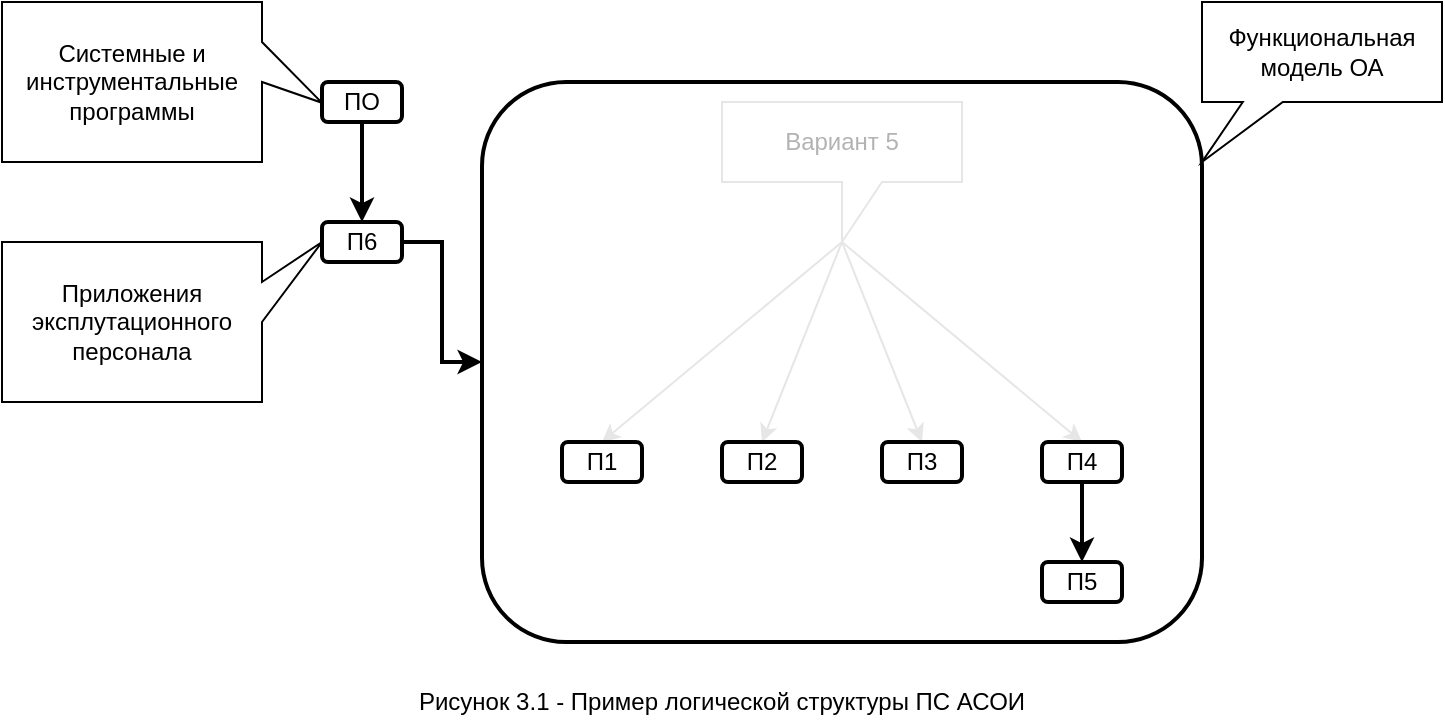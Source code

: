 <mxfile version="16.5.1" type="device"><diagram id="tF_YezjC6LIVZbt-ZhsO" name="Page-1"><mxGraphModel dx="1038" dy="660" grid="1" gridSize="10" guides="1" tooltips="1" connect="1" arrows="1" fold="1" page="1" pageScale="1" pageWidth="850" pageHeight="1100" math="0" shadow="0"><root><mxCell id="0"/><mxCell id="1" parent="0"/><mxCell id="RJur4ESeVO7xc8anwSFw-15" value="" style="rounded=1;whiteSpace=wrap;html=1;fillColor=none;strokeWidth=2;" parent="1" vertex="1"><mxGeometry x="280" y="80" width="360" height="280" as="geometry"/></mxCell><mxCell id="RJur4ESeVO7xc8anwSFw-22" style="rounded=0;orthogonalLoop=1;jettySize=auto;html=1;exitX=0;exitY=0;exitDx=60;exitDy=70;exitPerimeter=0;entryX=0.5;entryY=0;entryDx=0;entryDy=0;strokeColor=#E6E6E6;fontColor=#B3B3B3;" parent="1" source="RJur4ESeVO7xc8anwSFw-20" target="RJur4ESeVO7xc8anwSFw-7" edge="1"><mxGeometry relative="1" as="geometry"/></mxCell><mxCell id="RJur4ESeVO7xc8anwSFw-23" style="edgeStyle=none;rounded=0;orthogonalLoop=1;jettySize=auto;html=1;exitX=0;exitY=0;exitDx=60;exitDy=70;exitPerimeter=0;entryX=0.5;entryY=0;entryDx=0;entryDy=0;strokeColor=#E6E6E6;fontColor=#B3B3B3;" parent="1" source="RJur4ESeVO7xc8anwSFw-20" target="RJur4ESeVO7xc8anwSFw-9" edge="1"><mxGeometry relative="1" as="geometry"/></mxCell><mxCell id="RJur4ESeVO7xc8anwSFw-24" style="edgeStyle=none;rounded=0;orthogonalLoop=1;jettySize=auto;html=1;exitX=0;exitY=0;exitDx=60;exitDy=70;exitPerimeter=0;entryX=0.5;entryY=0;entryDx=0;entryDy=0;strokeColor=#E6E6E6;fontColor=#B3B3B3;" parent="1" source="RJur4ESeVO7xc8anwSFw-20" target="RJur4ESeVO7xc8anwSFw-10" edge="1"><mxGeometry relative="1" as="geometry"/></mxCell><mxCell id="RJur4ESeVO7xc8anwSFw-25" style="edgeStyle=none;rounded=0;orthogonalLoop=1;jettySize=auto;html=1;exitX=0;exitY=0;exitDx=60;exitDy=70;exitPerimeter=0;entryX=0.5;entryY=0;entryDx=0;entryDy=0;strokeColor=#E6E6E6;fontColor=#B3B3B3;" parent="1" source="RJur4ESeVO7xc8anwSFw-20" target="RJur4ESeVO7xc8anwSFw-11" edge="1"><mxGeometry relative="1" as="geometry"/></mxCell><mxCell id="RJur4ESeVO7xc8anwSFw-20" value="Вариант 5" style="shape=callout;whiteSpace=wrap;html=1;perimeter=calloutPerimeter;fillColor=none;strokeColor=#E6E6E6;fontColor=#B3B3B3;" parent="1" vertex="1"><mxGeometry x="400" y="90" width="120" height="70" as="geometry"/></mxCell><mxCell id="RJur4ESeVO7xc8anwSFw-1" value="Системные и инструментальные программы" style="shape=callout;whiteSpace=wrap;html=1;perimeter=calloutPerimeter;position2=0.37;base=20;direction=north;" parent="1" vertex="1"><mxGeometry x="40" y="40" width="160" height="80" as="geometry"/></mxCell><mxCell id="RJur4ESeVO7xc8anwSFw-2" value="Приложения эксплутационного персонала" style="shape=callout;whiteSpace=wrap;html=1;perimeter=calloutPerimeter;position2=1;direction=north;" parent="1" vertex="1"><mxGeometry x="40" y="160" width="160" height="80" as="geometry"/></mxCell><mxCell id="RJur4ESeVO7xc8anwSFw-3" value="Функциональная модель ОА" style="shape=callout;whiteSpace=wrap;html=1;perimeter=calloutPerimeter;position2=0;size=30;position=0.17;" parent="1" vertex="1"><mxGeometry x="640" y="40" width="120" height="80" as="geometry"/></mxCell><mxCell id="RJur4ESeVO7xc8anwSFw-16" style="edgeStyle=orthogonalEdgeStyle;rounded=0;orthogonalLoop=1;jettySize=auto;html=1;exitX=0.5;exitY=1;exitDx=0;exitDy=0;entryX=0.5;entryY=0;entryDx=0;entryDy=0;strokeWidth=2;" parent="1" source="RJur4ESeVO7xc8anwSFw-4" target="RJur4ESeVO7xc8anwSFw-6" edge="1"><mxGeometry relative="1" as="geometry"/></mxCell><mxCell id="RJur4ESeVO7xc8anwSFw-4" value="ПО" style="rounded=1;whiteSpace=wrap;html=1;strokeWidth=2;" parent="1" vertex="1"><mxGeometry x="200" y="80" width="40" height="20" as="geometry"/></mxCell><mxCell id="RJur4ESeVO7xc8anwSFw-17" style="edgeStyle=orthogonalEdgeStyle;rounded=0;orthogonalLoop=1;jettySize=auto;html=1;exitX=1;exitY=0.5;exitDx=0;exitDy=0;entryX=0;entryY=0.5;entryDx=0;entryDy=0;strokeWidth=2;" parent="1" source="RJur4ESeVO7xc8anwSFw-6" target="RJur4ESeVO7xc8anwSFw-15" edge="1"><mxGeometry relative="1" as="geometry"/></mxCell><mxCell id="RJur4ESeVO7xc8anwSFw-6" value="П6" style="rounded=1;whiteSpace=wrap;html=1;strokeWidth=2;" parent="1" vertex="1"><mxGeometry x="200" y="150" width="40" height="20" as="geometry"/></mxCell><mxCell id="RJur4ESeVO7xc8anwSFw-7" value="П1" style="rounded=1;whiteSpace=wrap;html=1;strokeWidth=2;" parent="1" vertex="1"><mxGeometry x="320" y="260" width="40" height="20" as="geometry"/></mxCell><mxCell id="RJur4ESeVO7xc8anwSFw-9" value="П2" style="rounded=1;whiteSpace=wrap;html=1;strokeWidth=2;" parent="1" vertex="1"><mxGeometry x="400" y="260" width="40" height="20" as="geometry"/></mxCell><mxCell id="RJur4ESeVO7xc8anwSFw-10" value="П3" style="rounded=1;whiteSpace=wrap;html=1;strokeWidth=2;" parent="1" vertex="1"><mxGeometry x="480" y="260" width="40" height="20" as="geometry"/></mxCell><mxCell id="RJur4ESeVO7xc8anwSFw-19" style="edgeStyle=orthogonalEdgeStyle;rounded=0;orthogonalLoop=1;jettySize=auto;html=1;exitX=0.5;exitY=1;exitDx=0;exitDy=0;entryX=0.5;entryY=0;entryDx=0;entryDy=0;strokeWidth=2;" parent="1" source="RJur4ESeVO7xc8anwSFw-11" target="RJur4ESeVO7xc8anwSFw-14" edge="1"><mxGeometry relative="1" as="geometry"/></mxCell><mxCell id="RJur4ESeVO7xc8anwSFw-11" value="П4" style="rounded=1;whiteSpace=wrap;html=1;strokeWidth=2;" parent="1" vertex="1"><mxGeometry x="560" y="260" width="40" height="20" as="geometry"/></mxCell><mxCell id="RJur4ESeVO7xc8anwSFw-14" value="П5" style="rounded=1;whiteSpace=wrap;html=1;strokeWidth=2;" parent="1" vertex="1"><mxGeometry x="560" y="320" width="40" height="20" as="geometry"/></mxCell><mxCell id="K-KcWHtaB3M2AFsB5IyY-1" value="Рисунок 3.1 - Пример логической структуры ПС АСОИ" style="rounded=0;whiteSpace=wrap;html=1;fillColor=none;strokeColor=none;" vertex="1" parent="1"><mxGeometry x="40" y="380" width="720" height="20" as="geometry"/></mxCell></root></mxGraphModel></diagram></mxfile>